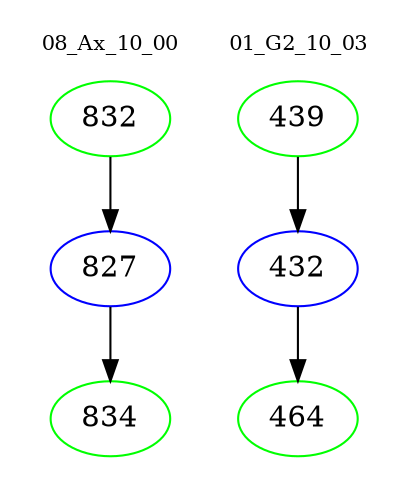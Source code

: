 digraph{
subgraph cluster_0 {
color = white
label = "08_Ax_10_00";
fontsize=10;
T0_832 [label="832", color="green"]
T0_832 -> T0_827 [color="black"]
T0_827 [label="827", color="blue"]
T0_827 -> T0_834 [color="black"]
T0_834 [label="834", color="green"]
}
subgraph cluster_1 {
color = white
label = "01_G2_10_03";
fontsize=10;
T1_439 [label="439", color="green"]
T1_439 -> T1_432 [color="black"]
T1_432 [label="432", color="blue"]
T1_432 -> T1_464 [color="black"]
T1_464 [label="464", color="green"]
}
}
